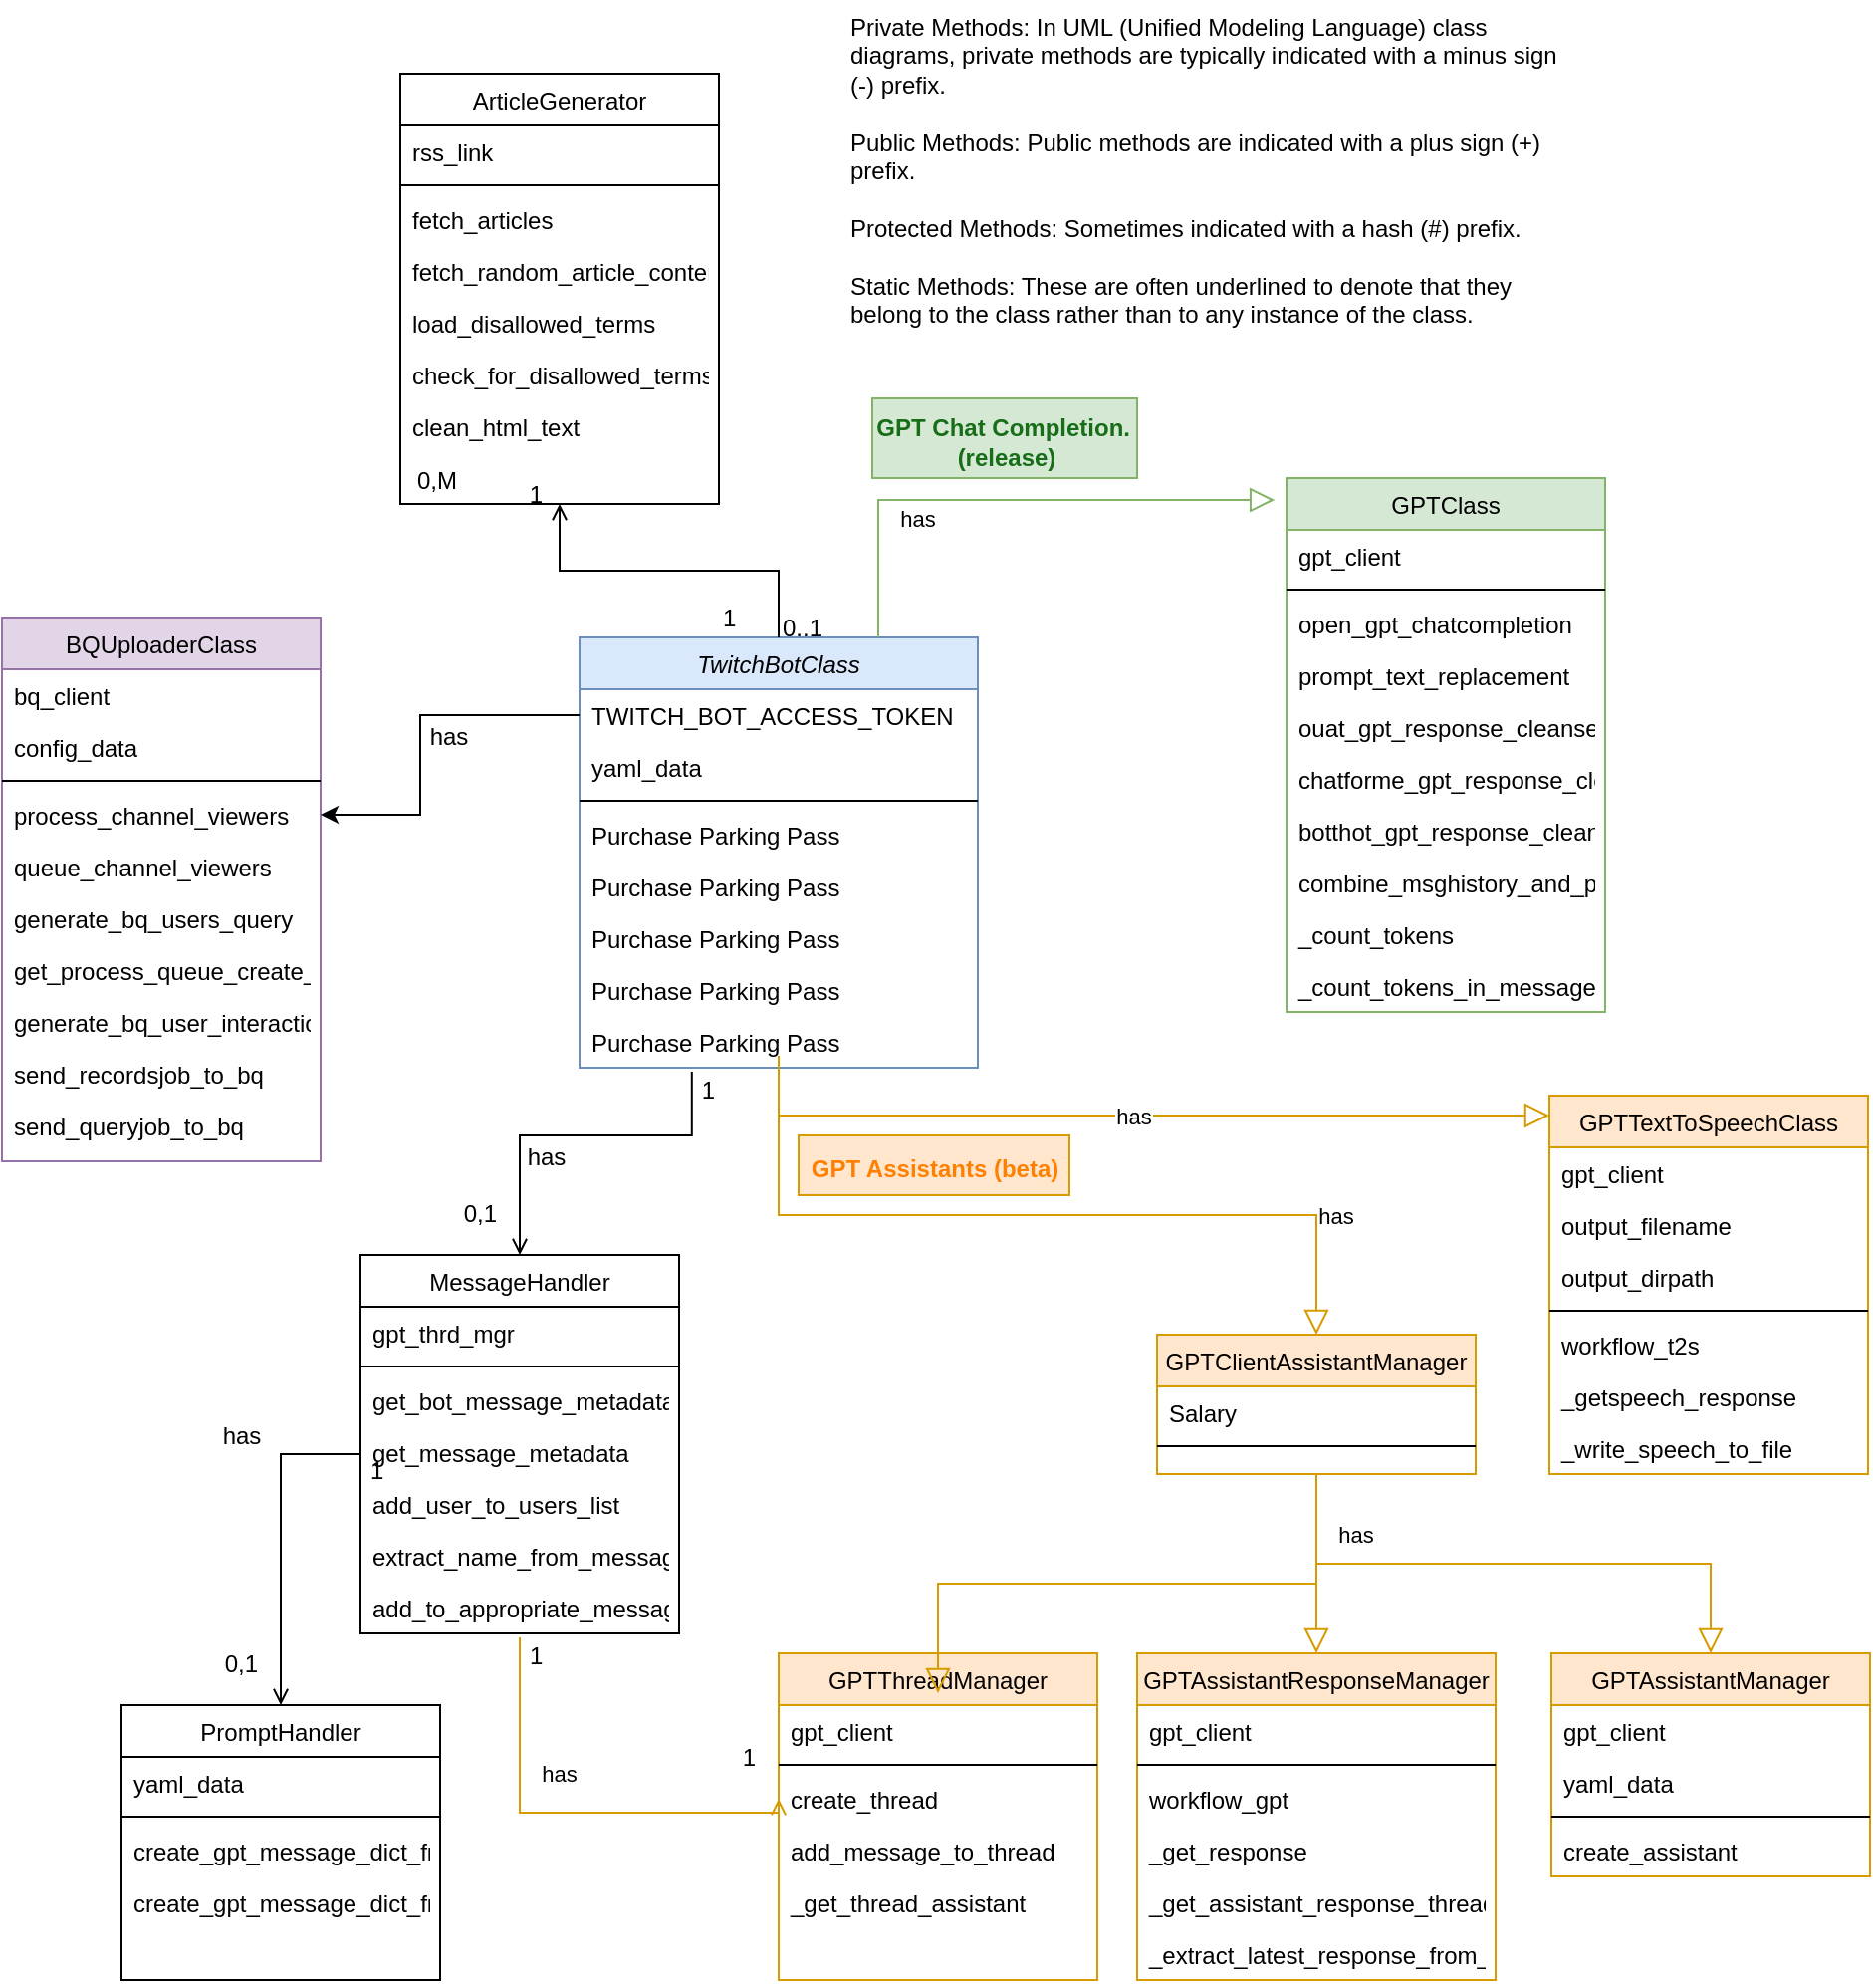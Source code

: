 <mxfile version="22.1.0" type="github" pages="2">
  <diagram id="C5RBs43oDa-KdzZeNtuy" name="classes-diagram">
    <mxGraphModel dx="1936" dy="2271" grid="1" gridSize="10" guides="1" tooltips="1" connect="1" arrows="1" fold="1" page="1" pageScale="1" pageWidth="827" pageHeight="1169" math="0" shadow="0">
      <root>
        <mxCell id="WIyWlLk6GJQsqaUBKTNV-0" />
        <mxCell id="WIyWlLk6GJQsqaUBKTNV-1" parent="WIyWlLk6GJQsqaUBKTNV-0" />
        <mxCell id="zkfFHV4jXpPFQw0GAbJ--0" value="TwitchBotClass" style="swimlane;fontStyle=2;align=center;verticalAlign=top;childLayout=stackLayout;horizontal=1;startSize=26;horizontalStack=0;resizeParent=1;resizeLast=0;collapsible=1;marginBottom=0;rounded=0;shadow=0;strokeWidth=1;fillColor=#dae8fc;strokeColor=#6c8ebf;" parent="WIyWlLk6GJQsqaUBKTNV-1" vertex="1">
          <mxGeometry x="180" y="120" width="200" height="216" as="geometry">
            <mxRectangle x="230" y="140" width="160" height="26" as="alternateBounds" />
          </mxGeometry>
        </mxCell>
        <mxCell id="zkfFHV4jXpPFQw0GAbJ--1" value="TWITCH_BOT_ACCESS_TOKEN" style="text;align=left;verticalAlign=top;spacingLeft=4;spacingRight=4;overflow=hidden;rotatable=0;points=[[0,0.5],[1,0.5]];portConstraint=eastwest;" parent="zkfFHV4jXpPFQw0GAbJ--0" vertex="1">
          <mxGeometry y="26" width="200" height="26" as="geometry" />
        </mxCell>
        <mxCell id="zkfFHV4jXpPFQw0GAbJ--2" value="yaml_data" style="text;align=left;verticalAlign=top;spacingLeft=4;spacingRight=4;overflow=hidden;rotatable=0;points=[[0,0.5],[1,0.5]];portConstraint=eastwest;rounded=0;shadow=0;html=0;" parent="zkfFHV4jXpPFQw0GAbJ--0" vertex="1">
          <mxGeometry y="52" width="200" height="26" as="geometry" />
        </mxCell>
        <mxCell id="zkfFHV4jXpPFQw0GAbJ--4" value="" style="line;html=1;strokeWidth=1;align=left;verticalAlign=middle;spacingTop=-1;spacingLeft=3;spacingRight=3;rotatable=0;labelPosition=right;points=[];portConstraint=eastwest;" parent="zkfFHV4jXpPFQw0GAbJ--0" vertex="1">
          <mxGeometry y="78" width="200" height="8" as="geometry" />
        </mxCell>
        <mxCell id="zkfFHV4jXpPFQw0GAbJ--5" value="Purchase Parking Pass" style="text;align=left;verticalAlign=top;spacingLeft=4;spacingRight=4;overflow=hidden;rotatable=0;points=[[0,0.5],[1,0.5]];portConstraint=eastwest;" parent="zkfFHV4jXpPFQw0GAbJ--0" vertex="1">
          <mxGeometry y="86" width="200" height="26" as="geometry" />
        </mxCell>
        <mxCell id="5-ow5Rsl5wcpfpCmjAaW-1" value="Purchase Parking Pass" style="text;align=left;verticalAlign=top;spacingLeft=4;spacingRight=4;overflow=hidden;rotatable=0;points=[[0,0.5],[1,0.5]];portConstraint=eastwest;" vertex="1" parent="zkfFHV4jXpPFQw0GAbJ--0">
          <mxGeometry y="112" width="200" height="26" as="geometry" />
        </mxCell>
        <mxCell id="5-ow5Rsl5wcpfpCmjAaW-2" value="Purchase Parking Pass" style="text;align=left;verticalAlign=top;spacingLeft=4;spacingRight=4;overflow=hidden;rotatable=0;points=[[0,0.5],[1,0.5]];portConstraint=eastwest;" vertex="1" parent="zkfFHV4jXpPFQw0GAbJ--0">
          <mxGeometry y="138" width="200" height="26" as="geometry" />
        </mxCell>
        <mxCell id="5-ow5Rsl5wcpfpCmjAaW-3" value="Purchase Parking Pass" style="text;align=left;verticalAlign=top;spacingLeft=4;spacingRight=4;overflow=hidden;rotatable=0;points=[[0,0.5],[1,0.5]];portConstraint=eastwest;" vertex="1" parent="zkfFHV4jXpPFQw0GAbJ--0">
          <mxGeometry y="164" width="200" height="26" as="geometry" />
        </mxCell>
        <mxCell id="5-ow5Rsl5wcpfpCmjAaW-0" value="Purchase Parking Pass" style="text;align=left;verticalAlign=top;spacingLeft=4;spacingRight=4;overflow=hidden;rotatable=0;points=[[0,0.5],[1,0.5]];portConstraint=eastwest;" vertex="1" parent="zkfFHV4jXpPFQw0GAbJ--0">
          <mxGeometry y="190" width="200" height="26" as="geometry" />
        </mxCell>
        <mxCell id="zkfFHV4jXpPFQw0GAbJ--6" value="BQUploaderClass" style="swimlane;fontStyle=0;align=center;verticalAlign=top;childLayout=stackLayout;horizontal=1;startSize=26;horizontalStack=0;resizeParent=1;resizeLast=0;collapsible=1;marginBottom=0;rounded=0;shadow=0;strokeWidth=1;fillColor=#e1d5e7;strokeColor=#9673a6;" parent="WIyWlLk6GJQsqaUBKTNV-1" vertex="1">
          <mxGeometry x="-110" y="110" width="160" height="273" as="geometry">
            <mxRectangle x="130" y="380" width="160" height="26" as="alternateBounds" />
          </mxGeometry>
        </mxCell>
        <mxCell id="zkfFHV4jXpPFQw0GAbJ--7" value="bq_client" style="text;align=left;verticalAlign=top;spacingLeft=4;spacingRight=4;overflow=hidden;rotatable=0;points=[[0,0.5],[1,0.5]];portConstraint=eastwest;" parent="zkfFHV4jXpPFQw0GAbJ--6" vertex="1">
          <mxGeometry y="26" width="160" height="26" as="geometry" />
        </mxCell>
        <mxCell id="zkfFHV4jXpPFQw0GAbJ--8" value="config_data" style="text;align=left;verticalAlign=top;spacingLeft=4;spacingRight=4;overflow=hidden;rotatable=0;points=[[0,0.5],[1,0.5]];portConstraint=eastwest;rounded=0;shadow=0;html=0;" parent="zkfFHV4jXpPFQw0GAbJ--6" vertex="1">
          <mxGeometry y="52" width="160" height="26" as="geometry" />
        </mxCell>
        <mxCell id="zkfFHV4jXpPFQw0GAbJ--9" value="" style="line;html=1;strokeWidth=1;align=left;verticalAlign=middle;spacingTop=-1;spacingLeft=3;spacingRight=3;rotatable=0;labelPosition=right;points=[];portConstraint=eastwest;" parent="zkfFHV4jXpPFQw0GAbJ--6" vertex="1">
          <mxGeometry y="78" width="160" height="8" as="geometry" />
        </mxCell>
        <mxCell id="zkfFHV4jXpPFQw0GAbJ--10" value="process_channel_viewers" style="text;align=left;verticalAlign=top;spacingLeft=4;spacingRight=4;overflow=hidden;rotatable=0;points=[[0,0.5],[1,0.5]];portConstraint=eastwest;fontStyle=0" parent="zkfFHV4jXpPFQw0GAbJ--6" vertex="1">
          <mxGeometry y="86" width="160" height="26" as="geometry" />
        </mxCell>
        <mxCell id="zkfFHV4jXpPFQw0GAbJ--11" value="queue_channel_viewers" style="text;align=left;verticalAlign=top;spacingLeft=4;spacingRight=4;overflow=hidden;rotatable=0;points=[[0,0.5],[1,0.5]];portConstraint=eastwest;" parent="zkfFHV4jXpPFQw0GAbJ--6" vertex="1">
          <mxGeometry y="112" width="160" height="26" as="geometry" />
        </mxCell>
        <mxCell id="5-ow5Rsl5wcpfpCmjAaW-96" value="generate_bq_users_query" style="text;align=left;verticalAlign=top;spacingLeft=4;spacingRight=4;overflow=hidden;rotatable=0;points=[[0,0.5],[1,0.5]];portConstraint=eastwest;fontStyle=0" vertex="1" parent="zkfFHV4jXpPFQw0GAbJ--6">
          <mxGeometry y="138" width="160" height="26" as="geometry" />
        </mxCell>
        <mxCell id="5-ow5Rsl5wcpfpCmjAaW-97" value="get_process_queue_create_channel_viewers_query" style="text;align=left;verticalAlign=top;spacingLeft=4;spacingRight=4;overflow=hidden;rotatable=0;points=[[0,0.5],[1,0.5]];portConstraint=eastwest;fontStyle=0" vertex="1" parent="zkfFHV4jXpPFQw0GAbJ--6">
          <mxGeometry y="164" width="160" height="26" as="geometry" />
        </mxCell>
        <mxCell id="5-ow5Rsl5wcpfpCmjAaW-98" value="generate_bq_user_interactions_records" style="text;align=left;verticalAlign=top;spacingLeft=4;spacingRight=4;overflow=hidden;rotatable=0;points=[[0,0.5],[1,0.5]];portConstraint=eastwest;fontStyle=0" vertex="1" parent="zkfFHV4jXpPFQw0GAbJ--6">
          <mxGeometry y="190" width="160" height="26" as="geometry" />
        </mxCell>
        <mxCell id="5-ow5Rsl5wcpfpCmjAaW-99" value="send_recordsjob_to_bq" style="text;align=left;verticalAlign=top;spacingLeft=4;spacingRight=4;overflow=hidden;rotatable=0;points=[[0,0.5],[1,0.5]];portConstraint=eastwest;fontStyle=0" vertex="1" parent="zkfFHV4jXpPFQw0GAbJ--6">
          <mxGeometry y="216" width="160" height="26" as="geometry" />
        </mxCell>
        <mxCell id="5-ow5Rsl5wcpfpCmjAaW-105" value="send_queryjob_to_bq" style="text;align=left;verticalAlign=top;spacingLeft=4;spacingRight=4;overflow=hidden;rotatable=0;points=[[0,0.5],[1,0.5]];portConstraint=eastwest;fontStyle=0" vertex="1" parent="zkfFHV4jXpPFQw0GAbJ--6">
          <mxGeometry y="242" width="160" height="26" as="geometry" />
        </mxCell>
        <mxCell id="zkfFHV4jXpPFQw0GAbJ--13" value="GPTClientAssistantManager" style="swimlane;fontStyle=0;align=center;verticalAlign=top;childLayout=stackLayout;horizontal=1;startSize=26;horizontalStack=0;resizeParent=1;resizeLast=0;collapsible=1;marginBottom=0;rounded=0;shadow=0;strokeWidth=1;fillColor=#ffe6cc;strokeColor=#d79b00;" parent="WIyWlLk6GJQsqaUBKTNV-1" vertex="1">
          <mxGeometry x="470" y="470" width="160" height="70" as="geometry">
            <mxRectangle x="340" y="380" width="170" height="26" as="alternateBounds" />
          </mxGeometry>
        </mxCell>
        <mxCell id="zkfFHV4jXpPFQw0GAbJ--14" value="Salary" style="text;align=left;verticalAlign=top;spacingLeft=4;spacingRight=4;overflow=hidden;rotatable=0;points=[[0,0.5],[1,0.5]];portConstraint=eastwest;" parent="zkfFHV4jXpPFQw0GAbJ--13" vertex="1">
          <mxGeometry y="26" width="160" height="26" as="geometry" />
        </mxCell>
        <mxCell id="zkfFHV4jXpPFQw0GAbJ--15" value="" style="line;html=1;strokeWidth=1;align=left;verticalAlign=middle;spacingTop=-1;spacingLeft=3;spacingRight=3;rotatable=0;labelPosition=right;points=[];portConstraint=eastwest;" parent="zkfFHV4jXpPFQw0GAbJ--13" vertex="1">
          <mxGeometry y="52" width="160" height="8" as="geometry" />
        </mxCell>
        <mxCell id="zkfFHV4jXpPFQw0GAbJ--16" value="has" style="endArrow=block;endSize=10;endFill=0;shadow=0;strokeWidth=1;rounded=0;edgeStyle=elbowEdgeStyle;elbow=vertical;entryX=0.5;entryY=0;entryDx=0;entryDy=0;fillColor=#ffe6cc;strokeColor=#d79b00;" parent="WIyWlLk6GJQsqaUBKTNV-1" source="5-ow5Rsl5wcpfpCmjAaW-0" target="zkfFHV4jXpPFQw0GAbJ--13" edge="1">
          <mxGeometry x="0.703" y="10" width="160" relative="1" as="geometry">
            <mxPoint x="640" y="433" as="sourcePoint" />
            <mxPoint x="580" y="450" as="targetPoint" />
            <Array as="points">
              <mxPoint x="500" y="410" />
            </Array>
            <mxPoint as="offset" />
          </mxGeometry>
        </mxCell>
        <mxCell id="zkfFHV4jXpPFQw0GAbJ--17" value="ArticleGenerator" style="swimlane;fontStyle=0;align=center;verticalAlign=top;childLayout=stackLayout;horizontal=1;startSize=26;horizontalStack=0;resizeParent=1;resizeLast=0;collapsible=1;marginBottom=0;rounded=0;shadow=0;strokeWidth=1;" parent="WIyWlLk6GJQsqaUBKTNV-1" vertex="1">
          <mxGeometry x="90" y="-163" width="160" height="216" as="geometry">
            <mxRectangle x="550" y="140" width="160" height="26" as="alternateBounds" />
          </mxGeometry>
        </mxCell>
        <mxCell id="zkfFHV4jXpPFQw0GAbJ--18" value="rss_link" style="text;align=left;verticalAlign=top;spacingLeft=4;spacingRight=4;overflow=hidden;rotatable=0;points=[[0,0.5],[1,0.5]];portConstraint=eastwest;" parent="zkfFHV4jXpPFQw0GAbJ--17" vertex="1">
          <mxGeometry y="26" width="160" height="26" as="geometry" />
        </mxCell>
        <mxCell id="zkfFHV4jXpPFQw0GAbJ--23" value="" style="line;html=1;strokeWidth=1;align=left;verticalAlign=middle;spacingTop=-1;spacingLeft=3;spacingRight=3;rotatable=0;labelPosition=right;points=[];portConstraint=eastwest;" parent="zkfFHV4jXpPFQw0GAbJ--17" vertex="1">
          <mxGeometry y="52" width="160" height="8" as="geometry" />
        </mxCell>
        <mxCell id="zkfFHV4jXpPFQw0GAbJ--24" value="fetch_articles" style="text;align=left;verticalAlign=top;spacingLeft=4;spacingRight=4;overflow=hidden;rotatable=0;points=[[0,0.5],[1,0.5]];portConstraint=eastwest;" parent="zkfFHV4jXpPFQw0GAbJ--17" vertex="1">
          <mxGeometry y="60" width="160" height="26" as="geometry" />
        </mxCell>
        <mxCell id="zkfFHV4jXpPFQw0GAbJ--20" value="fetch_random_article_content" style="text;align=left;verticalAlign=top;spacingLeft=4;spacingRight=4;overflow=hidden;rotatable=0;points=[[0,0.5],[1,0.5]];portConstraint=eastwest;rounded=0;shadow=0;html=0;" parent="zkfFHV4jXpPFQw0GAbJ--17" vertex="1">
          <mxGeometry y="86" width="160" height="26" as="geometry" />
        </mxCell>
        <mxCell id="zkfFHV4jXpPFQw0GAbJ--25" value="load_disallowed_terms" style="text;align=left;verticalAlign=top;spacingLeft=4;spacingRight=4;overflow=hidden;rotatable=0;points=[[0,0.5],[1,0.5]];portConstraint=eastwest;" parent="zkfFHV4jXpPFQw0GAbJ--17" vertex="1">
          <mxGeometry y="112" width="160" height="26" as="geometry" />
        </mxCell>
        <mxCell id="5-ow5Rsl5wcpfpCmjAaW-26" value="check_for_disallowed_terms" style="text;align=left;verticalAlign=top;spacingLeft=4;spacingRight=4;overflow=hidden;rotatable=0;points=[[0,0.5],[1,0.5]];portConstraint=eastwest;" vertex="1" parent="zkfFHV4jXpPFQw0GAbJ--17">
          <mxGeometry y="138" width="160" height="26" as="geometry" />
        </mxCell>
        <mxCell id="5-ow5Rsl5wcpfpCmjAaW-27" value="clean_html_text" style="text;align=left;verticalAlign=top;spacingLeft=4;spacingRight=4;overflow=hidden;rotatable=0;points=[[0,0.5],[1,0.5]];portConstraint=eastwest;" vertex="1" parent="zkfFHV4jXpPFQw0GAbJ--17">
          <mxGeometry y="164" width="160" height="26" as="geometry" />
        </mxCell>
        <mxCell id="zkfFHV4jXpPFQw0GAbJ--26" value="" style="endArrow=open;shadow=0;strokeWidth=1;rounded=0;endFill=1;edgeStyle=elbowEdgeStyle;elbow=vertical;" parent="WIyWlLk6GJQsqaUBKTNV-1" source="zkfFHV4jXpPFQw0GAbJ--0" target="zkfFHV4jXpPFQw0GAbJ--17" edge="1">
          <mxGeometry x="0.5" y="41" relative="1" as="geometry">
            <mxPoint x="380" y="192" as="sourcePoint" />
            <mxPoint x="540" y="192" as="targetPoint" />
            <mxPoint x="-40" y="32" as="offset" />
          </mxGeometry>
        </mxCell>
        <mxCell id="zkfFHV4jXpPFQw0GAbJ--27" value="0..1" style="resizable=0;align=left;verticalAlign=bottom;labelBackgroundColor=none;fontSize=12;" parent="zkfFHV4jXpPFQw0GAbJ--26" connectable="0" vertex="1">
          <mxGeometry x="-1" relative="1" as="geometry">
            <mxPoint y="4" as="offset" />
          </mxGeometry>
        </mxCell>
        <mxCell id="zkfFHV4jXpPFQw0GAbJ--28" value="1" style="resizable=0;align=right;verticalAlign=bottom;labelBackgroundColor=none;fontSize=12;" parent="zkfFHV4jXpPFQw0GAbJ--26" connectable="0" vertex="1">
          <mxGeometry x="1" relative="1" as="geometry">
            <mxPoint x="-7" y="4" as="offset" />
          </mxGeometry>
        </mxCell>
        <mxCell id="zkfFHV4jXpPFQw0GAbJ--29" value="has" style="text;html=1;resizable=0;points=[];;align=center;verticalAlign=middle;labelBackgroundColor=none;rounded=0;shadow=0;strokeWidth=1;fontSize=12;" parent="zkfFHV4jXpPFQw0GAbJ--26" vertex="1" connectable="0">
          <mxGeometry x="0.5" y="49" relative="1" as="geometry">
            <mxPoint x="-67" y="34" as="offset" />
          </mxGeometry>
        </mxCell>
        <mxCell id="5-ow5Rsl5wcpfpCmjAaW-4" value="GPTAssistantResponseManager" style="swimlane;fontStyle=0;align=center;verticalAlign=top;childLayout=stackLayout;horizontal=1;startSize=26;horizontalStack=0;resizeParent=1;resizeLast=0;collapsible=1;marginBottom=0;rounded=0;shadow=0;strokeWidth=1;fillColor=#ffe6cc;strokeColor=#d79b00;" vertex="1" parent="WIyWlLk6GJQsqaUBKTNV-1">
          <mxGeometry x="460" y="630" width="180" height="164" as="geometry">
            <mxRectangle x="340" y="380" width="170" height="26" as="alternateBounds" />
          </mxGeometry>
        </mxCell>
        <mxCell id="5-ow5Rsl5wcpfpCmjAaW-5" value="gpt_client" style="text;align=left;verticalAlign=top;spacingLeft=4;spacingRight=4;overflow=hidden;rotatable=0;points=[[0,0.5],[1,0.5]];portConstraint=eastwest;" vertex="1" parent="5-ow5Rsl5wcpfpCmjAaW-4">
          <mxGeometry y="26" width="180" height="26" as="geometry" />
        </mxCell>
        <mxCell id="5-ow5Rsl5wcpfpCmjAaW-6" value="" style="line;html=1;strokeWidth=1;align=left;verticalAlign=middle;spacingTop=-1;spacingLeft=3;spacingRight=3;rotatable=0;labelPosition=right;points=[];portConstraint=eastwest;" vertex="1" parent="5-ow5Rsl5wcpfpCmjAaW-4">
          <mxGeometry y="52" width="180" height="8" as="geometry" />
        </mxCell>
        <mxCell id="5-ow5Rsl5wcpfpCmjAaW-20" value="workflow_gpt" style="text;align=left;verticalAlign=top;spacingLeft=4;spacingRight=4;overflow=hidden;rotatable=0;points=[[0,0.5],[1,0.5]];portConstraint=eastwest;" vertex="1" parent="5-ow5Rsl5wcpfpCmjAaW-4">
          <mxGeometry y="60" width="180" height="26" as="geometry" />
        </mxCell>
        <mxCell id="5-ow5Rsl5wcpfpCmjAaW-21" value="_get_response" style="text;align=left;verticalAlign=top;spacingLeft=4;spacingRight=4;overflow=hidden;rotatable=0;points=[[0,0.5],[1,0.5]];portConstraint=eastwest;" vertex="1" parent="5-ow5Rsl5wcpfpCmjAaW-4">
          <mxGeometry y="86" width="180" height="26" as="geometry" />
        </mxCell>
        <mxCell id="5-ow5Rsl5wcpfpCmjAaW-22" value="_get_assistant_response_thread_messages" style="text;align=left;verticalAlign=top;spacingLeft=4;spacingRight=4;overflow=hidden;rotatable=0;points=[[0,0.5],[1,0.5]];portConstraint=eastwest;" vertex="1" parent="5-ow5Rsl5wcpfpCmjAaW-4">
          <mxGeometry y="112" width="180" height="26" as="geometry" />
        </mxCell>
        <mxCell id="5-ow5Rsl5wcpfpCmjAaW-19" value="_extract_latest_response_from_thread_messages" style="text;align=left;verticalAlign=top;spacingLeft=4;spacingRight=4;overflow=hidden;rotatable=0;points=[[0,0.5],[1,0.5]];portConstraint=eastwest;" vertex="1" parent="5-ow5Rsl5wcpfpCmjAaW-4">
          <mxGeometry y="138" width="180" height="26" as="geometry" />
        </mxCell>
        <mxCell id="5-ow5Rsl5wcpfpCmjAaW-7" value="GPTAssistantManager" style="swimlane;fontStyle=0;align=center;verticalAlign=top;childLayout=stackLayout;horizontal=1;startSize=26;horizontalStack=0;resizeParent=1;resizeLast=0;collapsible=1;marginBottom=0;rounded=0;shadow=0;strokeWidth=1;fillColor=#ffe6cc;strokeColor=#d79b00;" vertex="1" parent="WIyWlLk6GJQsqaUBKTNV-1">
          <mxGeometry x="668" y="630" width="160" height="112" as="geometry">
            <mxRectangle x="340" y="380" width="170" height="26" as="alternateBounds" />
          </mxGeometry>
        </mxCell>
        <mxCell id="5-ow5Rsl5wcpfpCmjAaW-8" value="gpt_client" style="text;align=left;verticalAlign=top;spacingLeft=4;spacingRight=4;overflow=hidden;rotatable=0;points=[[0,0.5],[1,0.5]];portConstraint=eastwest;" vertex="1" parent="5-ow5Rsl5wcpfpCmjAaW-7">
          <mxGeometry y="26" width="160" height="26" as="geometry" />
        </mxCell>
        <mxCell id="5-ow5Rsl5wcpfpCmjAaW-23" value="yaml_data" style="text;align=left;verticalAlign=top;spacingLeft=4;spacingRight=4;overflow=hidden;rotatable=0;points=[[0,0.5],[1,0.5]];portConstraint=eastwest;" vertex="1" parent="5-ow5Rsl5wcpfpCmjAaW-7">
          <mxGeometry y="52" width="160" height="26" as="geometry" />
        </mxCell>
        <mxCell id="5-ow5Rsl5wcpfpCmjAaW-9" value="" style="line;html=1;strokeWidth=1;align=left;verticalAlign=middle;spacingTop=-1;spacingLeft=3;spacingRight=3;rotatable=0;labelPosition=right;points=[];portConstraint=eastwest;" vertex="1" parent="5-ow5Rsl5wcpfpCmjAaW-7">
          <mxGeometry y="78" width="160" height="8" as="geometry" />
        </mxCell>
        <mxCell id="5-ow5Rsl5wcpfpCmjAaW-24" value="create_assistant" style="text;align=left;verticalAlign=top;spacingLeft=4;spacingRight=4;overflow=hidden;rotatable=0;points=[[0,0.5],[1,0.5]];portConstraint=eastwest;" vertex="1" parent="5-ow5Rsl5wcpfpCmjAaW-7">
          <mxGeometry y="86" width="160" height="26" as="geometry" />
        </mxCell>
        <mxCell id="5-ow5Rsl5wcpfpCmjAaW-10" value="GPTThreadManager" style="swimlane;fontStyle=0;align=center;verticalAlign=top;childLayout=stackLayout;horizontal=1;startSize=26;horizontalStack=0;resizeParent=1;resizeLast=0;collapsible=1;marginBottom=0;rounded=0;shadow=0;strokeWidth=1;fillColor=#ffe6cc;strokeColor=#d79b00;" vertex="1" parent="WIyWlLk6GJQsqaUBKTNV-1">
          <mxGeometry x="280" y="630" width="160" height="164" as="geometry">
            <mxRectangle x="340" y="380" width="170" height="26" as="alternateBounds" />
          </mxGeometry>
        </mxCell>
        <mxCell id="5-ow5Rsl5wcpfpCmjAaW-11" value="gpt_client" style="text;align=left;verticalAlign=top;spacingLeft=4;spacingRight=4;overflow=hidden;rotatable=0;points=[[0,0.5],[1,0.5]];portConstraint=eastwest;" vertex="1" parent="5-ow5Rsl5wcpfpCmjAaW-10">
          <mxGeometry y="26" width="160" height="26" as="geometry" />
        </mxCell>
        <mxCell id="5-ow5Rsl5wcpfpCmjAaW-12" value="" style="line;html=1;strokeWidth=1;align=left;verticalAlign=middle;spacingTop=-1;spacingLeft=3;spacingRight=3;rotatable=0;labelPosition=right;points=[];portConstraint=eastwest;" vertex="1" parent="5-ow5Rsl5wcpfpCmjAaW-10">
          <mxGeometry y="52" width="160" height="8" as="geometry" />
        </mxCell>
        <mxCell id="5-ow5Rsl5wcpfpCmjAaW-15" value="create_thread" style="text;align=left;verticalAlign=top;spacingLeft=4;spacingRight=4;overflow=hidden;rotatable=0;points=[[0,0.5],[1,0.5]];portConstraint=eastwest;" vertex="1" parent="5-ow5Rsl5wcpfpCmjAaW-10">
          <mxGeometry y="60" width="160" height="26" as="geometry" />
        </mxCell>
        <mxCell id="5-ow5Rsl5wcpfpCmjAaW-17" value="add_message_to_thread" style="text;align=left;verticalAlign=top;spacingLeft=4;spacingRight=4;overflow=hidden;rotatable=0;points=[[0,0.5],[1,0.5]];portConstraint=eastwest;" vertex="1" parent="5-ow5Rsl5wcpfpCmjAaW-10">
          <mxGeometry y="86" width="160" height="26" as="geometry" />
        </mxCell>
        <mxCell id="5-ow5Rsl5wcpfpCmjAaW-16" value="_get_thread_assistant" style="text;align=left;verticalAlign=top;spacingLeft=4;spacingRight=4;overflow=hidden;rotatable=0;points=[[0,0.5],[1,0.5]];portConstraint=eastwest;" vertex="1" parent="5-ow5Rsl5wcpfpCmjAaW-10">
          <mxGeometry y="112" width="160" height="26" as="geometry" />
        </mxCell>
        <mxCell id="5-ow5Rsl5wcpfpCmjAaW-13" value="has" style="endArrow=block;endSize=10;endFill=0;shadow=0;strokeWidth=1;rounded=0;edgeStyle=elbowEdgeStyle;elbow=vertical;entryX=0.5;entryY=0;entryDx=0;entryDy=0;exitX=0.5;exitY=1;exitDx=0;exitDy=0;fillColor=#ffe6cc;strokeColor=#d79b00;" edge="1" parent="WIyWlLk6GJQsqaUBKTNV-1" source="zkfFHV4jXpPFQw0GAbJ--13" target="5-ow5Rsl5wcpfpCmjAaW-4">
          <mxGeometry x="-0.333" y="20" width="160" relative="1" as="geometry">
            <mxPoint x="510" y="560" as="sourcePoint" />
            <mxPoint x="310" y="346" as="targetPoint" />
            <Array as="points">
              <mxPoint x="550" y="580" />
            </Array>
            <mxPoint as="offset" />
          </mxGeometry>
        </mxCell>
        <mxCell id="5-ow5Rsl5wcpfpCmjAaW-28" value="GPTTextToSpeechClass" style="swimlane;fontStyle=0;align=center;verticalAlign=top;childLayout=stackLayout;horizontal=1;startSize=26;horizontalStack=0;resizeParent=1;resizeLast=0;collapsible=1;marginBottom=0;rounded=0;shadow=0;strokeWidth=1;fillColor=#ffe6cc;strokeColor=#d79b00;" vertex="1" parent="WIyWlLk6GJQsqaUBKTNV-1">
          <mxGeometry x="667" y="350" width="160" height="190" as="geometry">
            <mxRectangle x="130" y="380" width="160" height="26" as="alternateBounds" />
          </mxGeometry>
        </mxCell>
        <mxCell id="5-ow5Rsl5wcpfpCmjAaW-29" value="gpt_client" style="text;align=left;verticalAlign=top;spacingLeft=4;spacingRight=4;overflow=hidden;rotatable=0;points=[[0,0.5],[1,0.5]];portConstraint=eastwest;" vertex="1" parent="5-ow5Rsl5wcpfpCmjAaW-28">
          <mxGeometry y="26" width="160" height="26" as="geometry" />
        </mxCell>
        <mxCell id="5-ow5Rsl5wcpfpCmjAaW-54" value="output_filename" style="text;align=left;verticalAlign=top;spacingLeft=4;spacingRight=4;overflow=hidden;rotatable=0;points=[[0,0.5],[1,0.5]];portConstraint=eastwest;" vertex="1" parent="5-ow5Rsl5wcpfpCmjAaW-28">
          <mxGeometry y="52" width="160" height="26" as="geometry" />
        </mxCell>
        <mxCell id="5-ow5Rsl5wcpfpCmjAaW-55" value="output_dirpath" style="text;align=left;verticalAlign=top;spacingLeft=4;spacingRight=4;overflow=hidden;rotatable=0;points=[[0,0.5],[1,0.5]];portConstraint=eastwest;" vertex="1" parent="5-ow5Rsl5wcpfpCmjAaW-28">
          <mxGeometry y="78" width="160" height="26" as="geometry" />
        </mxCell>
        <mxCell id="5-ow5Rsl5wcpfpCmjAaW-31" value="" style="line;html=1;strokeWidth=1;align=left;verticalAlign=middle;spacingTop=-1;spacingLeft=3;spacingRight=3;rotatable=0;labelPosition=right;points=[];portConstraint=eastwest;" vertex="1" parent="5-ow5Rsl5wcpfpCmjAaW-28">
          <mxGeometry y="104" width="160" height="8" as="geometry" />
        </mxCell>
        <mxCell id="5-ow5Rsl5wcpfpCmjAaW-56" value="workflow_t2s" style="text;align=left;verticalAlign=top;spacingLeft=4;spacingRight=4;overflow=hidden;rotatable=0;points=[[0,0.5],[1,0.5]];portConstraint=eastwest;" vertex="1" parent="5-ow5Rsl5wcpfpCmjAaW-28">
          <mxGeometry y="112" width="160" height="26" as="geometry" />
        </mxCell>
        <mxCell id="5-ow5Rsl5wcpfpCmjAaW-32" value="_getspeech_response" style="text;align=left;verticalAlign=top;spacingLeft=4;spacingRight=4;overflow=hidden;rotatable=0;points=[[0,0.5],[1,0.5]];portConstraint=eastwest;fontStyle=0" vertex="1" parent="5-ow5Rsl5wcpfpCmjAaW-28">
          <mxGeometry y="138" width="160" height="26" as="geometry" />
        </mxCell>
        <mxCell id="5-ow5Rsl5wcpfpCmjAaW-33" value="_write_speech_to_file" style="text;align=left;verticalAlign=top;spacingLeft=4;spacingRight=4;overflow=hidden;rotatable=0;points=[[0,0.5],[1,0.5]];portConstraint=eastwest;" vertex="1" parent="5-ow5Rsl5wcpfpCmjAaW-28">
          <mxGeometry y="164" width="160" height="26" as="geometry" />
        </mxCell>
        <mxCell id="5-ow5Rsl5wcpfpCmjAaW-34" value="PromptHandler" style="swimlane;fontStyle=0;align=center;verticalAlign=top;childLayout=stackLayout;horizontal=1;startSize=26;horizontalStack=0;resizeParent=1;resizeLast=0;collapsible=1;marginBottom=0;rounded=0;shadow=0;strokeWidth=1;" vertex="1" parent="WIyWlLk6GJQsqaUBKTNV-1">
          <mxGeometry x="-50" y="656" width="160" height="138" as="geometry">
            <mxRectangle x="130" y="380" width="160" height="26" as="alternateBounds" />
          </mxGeometry>
        </mxCell>
        <mxCell id="5-ow5Rsl5wcpfpCmjAaW-35" value="yaml_data" style="text;align=left;verticalAlign=top;spacingLeft=4;spacingRight=4;overflow=hidden;rotatable=0;points=[[0,0.5],[1,0.5]];portConstraint=eastwest;" vertex="1" parent="5-ow5Rsl5wcpfpCmjAaW-34">
          <mxGeometry y="26" width="160" height="26" as="geometry" />
        </mxCell>
        <mxCell id="5-ow5Rsl5wcpfpCmjAaW-36" value="" style="line;html=1;strokeWidth=1;align=left;verticalAlign=middle;spacingTop=-1;spacingLeft=3;spacingRight=3;rotatable=0;labelPosition=right;points=[];portConstraint=eastwest;" vertex="1" parent="5-ow5Rsl5wcpfpCmjAaW-34">
          <mxGeometry y="52" width="160" height="8" as="geometry" />
        </mxCell>
        <mxCell id="5-ow5Rsl5wcpfpCmjAaW-37" value="create_gpt_message_dict_from_metadata" style="text;align=left;verticalAlign=top;spacingLeft=4;spacingRight=4;overflow=hidden;rotatable=0;points=[[0,0.5],[1,0.5]];portConstraint=eastwest;fontStyle=0" vertex="1" parent="5-ow5Rsl5wcpfpCmjAaW-34">
          <mxGeometry y="60" width="160" height="26" as="geometry" />
        </mxCell>
        <mxCell id="5-ow5Rsl5wcpfpCmjAaW-38" value="create_gpt_message_dict_from_strings" style="text;align=left;verticalAlign=top;spacingLeft=4;spacingRight=4;overflow=hidden;rotatable=0;points=[[0,0.5],[1,0.5]];portConstraint=eastwest;" vertex="1" parent="5-ow5Rsl5wcpfpCmjAaW-34">
          <mxGeometry y="86" width="160" height="26" as="geometry" />
        </mxCell>
        <mxCell id="5-ow5Rsl5wcpfpCmjAaW-39" value="MessageHandler" style="swimlane;fontStyle=0;align=center;verticalAlign=top;childLayout=stackLayout;horizontal=1;startSize=26;horizontalStack=0;resizeParent=1;resizeLast=0;collapsible=1;marginBottom=0;rounded=0;shadow=0;strokeWidth=1;" vertex="1" parent="WIyWlLk6GJQsqaUBKTNV-1">
          <mxGeometry x="70" y="430" width="160" height="190" as="geometry">
            <mxRectangle x="130" y="380" width="160" height="26" as="alternateBounds" />
          </mxGeometry>
        </mxCell>
        <mxCell id="5-ow5Rsl5wcpfpCmjAaW-40" value="gpt_thrd_mgr" style="text;align=left;verticalAlign=top;spacingLeft=4;spacingRight=4;overflow=hidden;rotatable=0;points=[[0,0.5],[1,0.5]];portConstraint=eastwest;" vertex="1" parent="5-ow5Rsl5wcpfpCmjAaW-39">
          <mxGeometry y="26" width="160" height="26" as="geometry" />
        </mxCell>
        <mxCell id="5-ow5Rsl5wcpfpCmjAaW-41" value="" style="line;html=1;strokeWidth=1;align=left;verticalAlign=middle;spacingTop=-1;spacingLeft=3;spacingRight=3;rotatable=0;labelPosition=right;points=[];portConstraint=eastwest;" vertex="1" parent="5-ow5Rsl5wcpfpCmjAaW-39">
          <mxGeometry y="52" width="160" height="8" as="geometry" />
        </mxCell>
        <mxCell id="5-ow5Rsl5wcpfpCmjAaW-86" value="get_bot_message_metadata" style="text;align=left;verticalAlign=top;spacingLeft=4;spacingRight=4;overflow=hidden;rotatable=0;points=[[0,0.5],[1,0.5]];portConstraint=eastwest;" vertex="1" parent="5-ow5Rsl5wcpfpCmjAaW-39">
          <mxGeometry y="60" width="160" height="26" as="geometry" />
        </mxCell>
        <mxCell id="5-ow5Rsl5wcpfpCmjAaW-43" value="get_message_metadata" style="text;align=left;verticalAlign=top;spacingLeft=4;spacingRight=4;overflow=hidden;rotatable=0;points=[[0,0.5],[1,0.5]];portConstraint=eastwest;" vertex="1" parent="5-ow5Rsl5wcpfpCmjAaW-39">
          <mxGeometry y="86" width="160" height="26" as="geometry" />
        </mxCell>
        <mxCell id="5-ow5Rsl5wcpfpCmjAaW-87" value="add_user_to_users_list" style="text;align=left;verticalAlign=top;spacingLeft=4;spacingRight=4;overflow=hidden;rotatable=0;points=[[0,0.5],[1,0.5]];portConstraint=eastwest;" vertex="1" parent="5-ow5Rsl5wcpfpCmjAaW-39">
          <mxGeometry y="112" width="160" height="26" as="geometry" />
        </mxCell>
        <mxCell id="5-ow5Rsl5wcpfpCmjAaW-88" value="extract_name_from_message" style="text;align=left;verticalAlign=top;spacingLeft=4;spacingRight=4;overflow=hidden;rotatable=0;points=[[0,0.5],[1,0.5]];portConstraint=eastwest;" vertex="1" parent="5-ow5Rsl5wcpfpCmjAaW-39">
          <mxGeometry y="138" width="160" height="26" as="geometry" />
        </mxCell>
        <mxCell id="5-ow5Rsl5wcpfpCmjAaW-89" value="add_to_appropriate_message_history" style="text;align=left;verticalAlign=top;spacingLeft=4;spacingRight=4;overflow=hidden;rotatable=0;points=[[0,0.5],[1,0.5]];portConstraint=eastwest;" vertex="1" parent="5-ow5Rsl5wcpfpCmjAaW-39">
          <mxGeometry y="164" width="160" height="26" as="geometry" />
        </mxCell>
        <mxCell id="5-ow5Rsl5wcpfpCmjAaW-44" value="&lt;h6&gt;&lt;font style=&quot;font-size: 12px;&quot; color=&quot;#ff8000&quot;&gt;GPT Assistants (beta)&lt;/font&gt;&lt;/h6&gt;" style="text;strokeColor=#d79b00;fillColor=#ffe6cc;html=1;fontSize=24;fontStyle=1;verticalAlign=middle;align=center;" vertex="1" parent="WIyWlLk6GJQsqaUBKTNV-1">
          <mxGeometry x="290" y="370" width="136" height="30" as="geometry" />
        </mxCell>
        <mxCell id="5-ow5Rsl5wcpfpCmjAaW-46" value="GPTClass" style="swimlane;fontStyle=0;align=center;verticalAlign=top;childLayout=stackLayout;horizontal=1;startSize=26;horizontalStack=0;resizeParent=1;resizeLast=0;collapsible=1;marginBottom=0;rounded=0;shadow=0;strokeWidth=1;fillColor=#d5e8d4;strokeColor=#82b366;" vertex="1" parent="WIyWlLk6GJQsqaUBKTNV-1">
          <mxGeometry x="535" y="40" width="160" height="268" as="geometry">
            <mxRectangle x="130" y="380" width="160" height="26" as="alternateBounds" />
          </mxGeometry>
        </mxCell>
        <mxCell id="5-ow5Rsl5wcpfpCmjAaW-47" value="gpt_client" style="text;align=left;verticalAlign=top;spacingLeft=4;spacingRight=4;overflow=hidden;rotatable=0;points=[[0,0.5],[1,0.5]];portConstraint=eastwest;" vertex="1" parent="5-ow5Rsl5wcpfpCmjAaW-46">
          <mxGeometry y="26" width="160" height="26" as="geometry" />
        </mxCell>
        <mxCell id="5-ow5Rsl5wcpfpCmjAaW-48" value="" style="line;html=1;strokeWidth=1;align=left;verticalAlign=middle;spacingTop=-1;spacingLeft=3;spacingRight=3;rotatable=0;labelPosition=right;points=[];portConstraint=eastwest;" vertex="1" parent="5-ow5Rsl5wcpfpCmjAaW-46">
          <mxGeometry y="52" width="160" height="8" as="geometry" />
        </mxCell>
        <mxCell id="5-ow5Rsl5wcpfpCmjAaW-49" value="open_gpt_chatcompletion" style="text;align=left;verticalAlign=top;spacingLeft=4;spacingRight=4;overflow=hidden;rotatable=0;points=[[0,0.5],[1,0.5]];portConstraint=eastwest;fontStyle=0" vertex="1" parent="5-ow5Rsl5wcpfpCmjAaW-46">
          <mxGeometry y="60" width="160" height="26" as="geometry" />
        </mxCell>
        <mxCell id="5-ow5Rsl5wcpfpCmjAaW-50" value="prompt_text_replacement" style="text;align=left;verticalAlign=top;spacingLeft=4;spacingRight=4;overflow=hidden;rotatable=0;points=[[0,0.5],[1,0.5]];portConstraint=eastwest;" vertex="1" parent="5-ow5Rsl5wcpfpCmjAaW-46">
          <mxGeometry y="86" width="160" height="26" as="geometry" />
        </mxCell>
        <mxCell id="5-ow5Rsl5wcpfpCmjAaW-72" value="ouat_gpt_response_cleanse" style="text;align=left;verticalAlign=top;spacingLeft=4;spacingRight=4;overflow=hidden;rotatable=0;points=[[0,0.5],[1,0.5]];portConstraint=eastwest;" vertex="1" parent="5-ow5Rsl5wcpfpCmjAaW-46">
          <mxGeometry y="112" width="160" height="26" as="geometry" />
        </mxCell>
        <mxCell id="5-ow5Rsl5wcpfpCmjAaW-73" value="chatforme_gpt_response_cleanse" style="text;align=left;verticalAlign=top;spacingLeft=4;spacingRight=4;overflow=hidden;rotatable=0;points=[[0,0.5],[1,0.5]];portConstraint=eastwest;" vertex="1" parent="5-ow5Rsl5wcpfpCmjAaW-46">
          <mxGeometry y="138" width="160" height="26" as="geometry" />
        </mxCell>
        <mxCell id="5-ow5Rsl5wcpfpCmjAaW-74" value="botthot_gpt_response_cleanse" style="text;align=left;verticalAlign=top;spacingLeft=4;spacingRight=4;overflow=hidden;rotatable=0;points=[[0,0.5],[1,0.5]];portConstraint=eastwest;" vertex="1" parent="5-ow5Rsl5wcpfpCmjAaW-46">
          <mxGeometry y="164" width="160" height="26" as="geometry" />
        </mxCell>
        <mxCell id="5-ow5Rsl5wcpfpCmjAaW-75" value="combine_msghistory_and_prompttext" style="text;align=left;verticalAlign=top;spacingLeft=4;spacingRight=4;overflow=hidden;rotatable=0;points=[[0,0.5],[1,0.5]];portConstraint=eastwest;" vertex="1" parent="5-ow5Rsl5wcpfpCmjAaW-46">
          <mxGeometry y="190" width="160" height="26" as="geometry" />
        </mxCell>
        <mxCell id="5-ow5Rsl5wcpfpCmjAaW-76" value="_count_tokens" style="text;align=left;verticalAlign=top;spacingLeft=4;spacingRight=4;overflow=hidden;rotatable=0;points=[[0,0.5],[1,0.5]];portConstraint=eastwest;" vertex="1" parent="5-ow5Rsl5wcpfpCmjAaW-46">
          <mxGeometry y="216" width="160" height="26" as="geometry" />
        </mxCell>
        <mxCell id="5-ow5Rsl5wcpfpCmjAaW-77" value="_count_tokens_in_messages" style="text;align=left;verticalAlign=top;spacingLeft=4;spacingRight=4;overflow=hidden;rotatable=0;points=[[0,0.5],[1,0.5]];portConstraint=eastwest;" vertex="1" parent="5-ow5Rsl5wcpfpCmjAaW-46">
          <mxGeometry y="242" width="160" height="26" as="geometry" />
        </mxCell>
        <mxCell id="5-ow5Rsl5wcpfpCmjAaW-53" value="has" style="endArrow=block;endSize=10;endFill=0;shadow=0;strokeWidth=1;rounded=0;edgeStyle=elbowEdgeStyle;elbow=vertical;entryX=-0.037;entryY=0.041;entryDx=0;entryDy=0;fillColor=#d5e8d4;strokeColor=#82b366;exitX=0.75;exitY=0;exitDx=0;exitDy=0;entryPerimeter=0;" edge="1" parent="WIyWlLk6GJQsqaUBKTNV-1" source="zkfFHV4jXpPFQw0GAbJ--0" target="5-ow5Rsl5wcpfpCmjAaW-46">
          <mxGeometry x="-0.336" y="-9" width="160" relative="1" as="geometry">
            <mxPoint x="164" y="40" as="sourcePoint" />
            <mxPoint x="414" y="95" as="targetPoint" />
            <Array as="points">
              <mxPoint x="440" y="51" />
            </Array>
            <mxPoint as="offset" />
          </mxGeometry>
        </mxCell>
        <mxCell id="5-ow5Rsl5wcpfpCmjAaW-58" value="" style="endArrow=open;shadow=0;strokeWidth=1;rounded=0;endFill=1;edgeStyle=elbowEdgeStyle;elbow=vertical;exitX=0.282;exitY=1.077;exitDx=0;exitDy=0;exitPerimeter=0;entryX=0.5;entryY=0;entryDx=0;entryDy=0;" edge="1" parent="WIyWlLk6GJQsqaUBKTNV-1" source="5-ow5Rsl5wcpfpCmjAaW-0" target="5-ow5Rsl5wcpfpCmjAaW-39">
          <mxGeometry x="0.5" y="41" relative="1" as="geometry">
            <mxPoint x="-88" y="336" as="sourcePoint" />
            <mxPoint x="-100" y="470" as="targetPoint" />
            <mxPoint x="-40" y="32" as="offset" />
            <Array as="points">
              <mxPoint x="110" y="370" />
            </Array>
          </mxGeometry>
        </mxCell>
        <mxCell id="5-ow5Rsl5wcpfpCmjAaW-59" value="1" style="resizable=0;align=left;verticalAlign=bottom;labelBackgroundColor=none;fontSize=12;" connectable="0" vertex="1" parent="5-ow5Rsl5wcpfpCmjAaW-58">
          <mxGeometry x="-1" relative="1" as="geometry">
            <mxPoint x="3" y="18" as="offset" />
          </mxGeometry>
        </mxCell>
        <mxCell id="5-ow5Rsl5wcpfpCmjAaW-60" value="0,1" style="resizable=0;align=right;verticalAlign=bottom;labelBackgroundColor=none;fontSize=12;" connectable="0" vertex="1" parent="5-ow5Rsl5wcpfpCmjAaW-58">
          <mxGeometry x="1" relative="1" as="geometry">
            <mxPoint x="-10" y="-12" as="offset" />
          </mxGeometry>
        </mxCell>
        <mxCell id="5-ow5Rsl5wcpfpCmjAaW-61" value="has" style="text;html=1;resizable=0;points=[];;align=center;verticalAlign=middle;labelBackgroundColor=none;rounded=0;shadow=0;strokeWidth=1;fontSize=12;" vertex="1" connectable="0" parent="5-ow5Rsl5wcpfpCmjAaW-58">
          <mxGeometry x="0.5" y="49" relative="1" as="geometry">
            <mxPoint x="-36" y="-5" as="offset" />
          </mxGeometry>
        </mxCell>
        <mxCell id="5-ow5Rsl5wcpfpCmjAaW-64" value="has" style="endArrow=open;shadow=0;strokeWidth=1;rounded=0;endFill=1;edgeStyle=elbowEdgeStyle;elbow=vertical;exitX=0.5;exitY=1.077;exitDx=0;exitDy=0;exitPerimeter=0;entryX=0;entryY=0.5;entryDx=0;entryDy=0;fillColor=#ffe6cc;strokeColor=#d79b00;" edge="1" parent="WIyWlLk6GJQsqaUBKTNV-1" source="5-ow5Rsl5wcpfpCmjAaW-89" target="5-ow5Rsl5wcpfpCmjAaW-15">
          <mxGeometry x="-0.04" y="20" relative="1" as="geometry">
            <mxPoint x="160" y="500" as="sourcePoint" />
            <mxPoint x="230" y="660" as="targetPoint" />
            <mxPoint as="offset" />
            <Array as="points">
              <mxPoint x="190" y="710" />
            </Array>
          </mxGeometry>
        </mxCell>
        <mxCell id="5-ow5Rsl5wcpfpCmjAaW-65" value="1" style="resizable=0;align=left;verticalAlign=bottom;labelBackgroundColor=none;fontSize=12;" connectable="0" vertex="1" parent="5-ow5Rsl5wcpfpCmjAaW-64">
          <mxGeometry x="-1" relative="1" as="geometry">
            <mxPoint x="3" y="18" as="offset" />
          </mxGeometry>
        </mxCell>
        <mxCell id="5-ow5Rsl5wcpfpCmjAaW-66" value="1" style="resizable=0;align=right;verticalAlign=bottom;labelBackgroundColor=none;fontSize=12;" connectable="0" vertex="1" parent="5-ow5Rsl5wcpfpCmjAaW-64">
          <mxGeometry x="1" relative="1" as="geometry">
            <mxPoint x="-10" y="-12" as="offset" />
          </mxGeometry>
        </mxCell>
        <mxCell id="5-ow5Rsl5wcpfpCmjAaW-69" value="1" style="resizable=0;align=left;verticalAlign=bottom;labelBackgroundColor=none;fontSize=12;" connectable="0" vertex="1" parent="WIyWlLk6GJQsqaUBKTNV-1">
          <mxGeometry x="250.0" y="119.002" as="geometry" />
        </mxCell>
        <mxCell id="5-ow5Rsl5wcpfpCmjAaW-70" value="0,M" style="resizable=0;align=right;verticalAlign=bottom;labelBackgroundColor=none;fontSize=12;" connectable="0" vertex="1" parent="WIyWlLk6GJQsqaUBKTNV-1">
          <mxGeometry x="120" y="50.002" as="geometry" />
        </mxCell>
        <mxCell id="5-ow5Rsl5wcpfpCmjAaW-90" value="Private Methods: In UML (Unified Modeling Language) class diagrams, private methods are typically indicated with a minus sign (-) prefix.&#xa;&#xa;Public Methods: Public methods are indicated with a plus sign (+) prefix.&#xa;&#xa;Protected Methods: Sometimes indicated with a hash (#) prefix.&#xa;&#xa;Static Methods: These are often underlined to denote that they belong to the class rather than to any instance of the class." style="text;whiteSpace=wrap;" vertex="1" parent="WIyWlLk6GJQsqaUBKTNV-1">
          <mxGeometry x="314" y="-200" width="360" height="240" as="geometry" />
        </mxCell>
        <mxCell id="5-ow5Rsl5wcpfpCmjAaW-92" value="" style="endArrow=open;shadow=0;strokeWidth=1;rounded=0;endFill=1;edgeStyle=elbowEdgeStyle;elbow=vertical;exitX=0;exitY=0.5;exitDx=0;exitDy=0;entryX=0.5;entryY=0;entryDx=0;entryDy=0;" edge="1" parent="WIyWlLk6GJQsqaUBKTNV-1" source="5-ow5Rsl5wcpfpCmjAaW-43" target="5-ow5Rsl5wcpfpCmjAaW-34">
          <mxGeometry x="0.5" y="41" relative="1" as="geometry">
            <mxPoint x="-20" y="541" as="sourcePoint" />
            <mxPoint x="120" y="512" as="targetPoint" />
            <mxPoint x="-40" y="32" as="offset" />
            <Array as="points">
              <mxPoint x="40" y="530" />
            </Array>
          </mxGeometry>
        </mxCell>
        <mxCell id="5-ow5Rsl5wcpfpCmjAaW-93" value="1" style="resizable=0;align=left;verticalAlign=bottom;labelBackgroundColor=none;fontSize=12;" connectable="0" vertex="1" parent="5-ow5Rsl5wcpfpCmjAaW-92">
          <mxGeometry x="-1" relative="1" as="geometry">
            <mxPoint x="3" y="18" as="offset" />
          </mxGeometry>
        </mxCell>
        <mxCell id="5-ow5Rsl5wcpfpCmjAaW-94" value="0,1" style="resizable=0;align=right;verticalAlign=bottom;labelBackgroundColor=none;fontSize=12;" connectable="0" vertex="1" parent="5-ow5Rsl5wcpfpCmjAaW-92">
          <mxGeometry x="1" relative="1" as="geometry">
            <mxPoint x="-10" y="-12" as="offset" />
          </mxGeometry>
        </mxCell>
        <mxCell id="5-ow5Rsl5wcpfpCmjAaW-95" value="has" style="text;html=1;resizable=0;points=[];;align=center;verticalAlign=middle;labelBackgroundColor=none;rounded=0;shadow=0;strokeWidth=1;fontSize=12;" vertex="1" connectable="0" parent="5-ow5Rsl5wcpfpCmjAaW-92">
          <mxGeometry x="0.5" y="49" relative="1" as="geometry">
            <mxPoint x="-69" y="-94" as="offset" />
          </mxGeometry>
        </mxCell>
        <mxCell id="5-ow5Rsl5wcpfpCmjAaW-106" style="edgeStyle=orthogonalEdgeStyle;rounded=0;orthogonalLoop=1;jettySize=auto;html=1;exitX=0;exitY=0.5;exitDx=0;exitDy=0;entryX=1;entryY=0.5;entryDx=0;entryDy=0;" edge="1" parent="WIyWlLk6GJQsqaUBKTNV-1" source="zkfFHV4jXpPFQw0GAbJ--1" target="zkfFHV4jXpPFQw0GAbJ--10">
          <mxGeometry relative="1" as="geometry">
            <Array as="points">
              <mxPoint x="100" y="159" />
              <mxPoint x="100" y="209" />
            </Array>
          </mxGeometry>
        </mxCell>
        <mxCell id="5-ow5Rsl5wcpfpCmjAaW-107" value="" style="endArrow=block;endSize=10;endFill=0;shadow=0;strokeWidth=1;rounded=0;edgeStyle=elbowEdgeStyle;elbow=vertical;entryX=0.5;entryY=0;entryDx=0;entryDy=0;fillColor=#ffe6cc;strokeColor=#d79b00;" edge="1" parent="WIyWlLk6GJQsqaUBKTNV-1" target="5-ow5Rsl5wcpfpCmjAaW-7">
          <mxGeometry width="160" relative="1" as="geometry">
            <mxPoint x="550" y="540" as="sourcePoint" />
            <mxPoint x="560" y="626" as="targetPoint" />
          </mxGeometry>
        </mxCell>
        <mxCell id="5-ow5Rsl5wcpfpCmjAaW-108" value="" style="endArrow=block;endSize=10;endFill=0;shadow=0;strokeWidth=1;rounded=0;edgeStyle=elbowEdgeStyle;elbow=vertical;fillColor=#ffe6cc;strokeColor=#d79b00;" edge="1" parent="WIyWlLk6GJQsqaUBKTNV-1">
          <mxGeometry width="160" relative="1" as="geometry">
            <mxPoint x="550" y="540" as="sourcePoint" />
            <mxPoint x="360" y="650" as="targetPoint" />
          </mxGeometry>
        </mxCell>
        <mxCell id="5-ow5Rsl5wcpfpCmjAaW-110" value="has" style="endArrow=block;endSize=10;endFill=0;shadow=0;strokeWidth=1;rounded=0;edgeStyle=elbowEdgeStyle;elbow=vertical;fillColor=#ffe6cc;strokeColor=#d79b00;exitX=0.5;exitY=0.769;exitDx=0;exitDy=0;exitPerimeter=0;" edge="1" parent="WIyWlLk6GJQsqaUBKTNV-1" source="5-ow5Rsl5wcpfpCmjAaW-0" target="5-ow5Rsl5wcpfpCmjAaW-28">
          <mxGeometry width="160" relative="1" as="geometry">
            <mxPoint x="290" y="340" as="sourcePoint" />
            <mxPoint x="420" y="230" as="targetPoint" />
            <Array as="points">
              <mxPoint x="360" y="360" />
            </Array>
          </mxGeometry>
        </mxCell>
        <mxCell id="BFcdvoAw87lEcZCDs3DL-1" value="&lt;p style=&quot;line-height: 40%;&quot;&gt;&lt;font style=&quot;font-size: 12px;&quot;&gt;GPT Chat Completion.&amp;nbsp;&lt;br&gt;&lt;/font&gt;&lt;font style=&quot;font-size: 12px;&quot;&gt;(release)&lt;/font&gt;&lt;/p&gt;" style="text;strokeColor=#82B366;fillColor=#d5e8d4;html=1;fontSize=24;fontStyle=1;verticalAlign=middle;align=center;fontColor=#186d19;" vertex="1" parent="WIyWlLk6GJQsqaUBKTNV-1">
          <mxGeometry x="327" width="133" height="40" as="geometry" />
        </mxCell>
      </root>
    </mxGraphModel>
  </diagram>
  <diagram id="6k-9YZxG-omPgVDLHPcx" name="prompt-flow">
    <mxGraphModel dx="1109" dy="1102" grid="1" gridSize="10" guides="1" tooltips="1" connect="1" arrows="1" fold="1" page="1" pageScale="1" pageWidth="850" pageHeight="1100" math="0" shadow="0">
      <root>
        <mxCell id="0" />
        <mxCell id="1" parent="0" />
      </root>
    </mxGraphModel>
  </diagram>
</mxfile>
